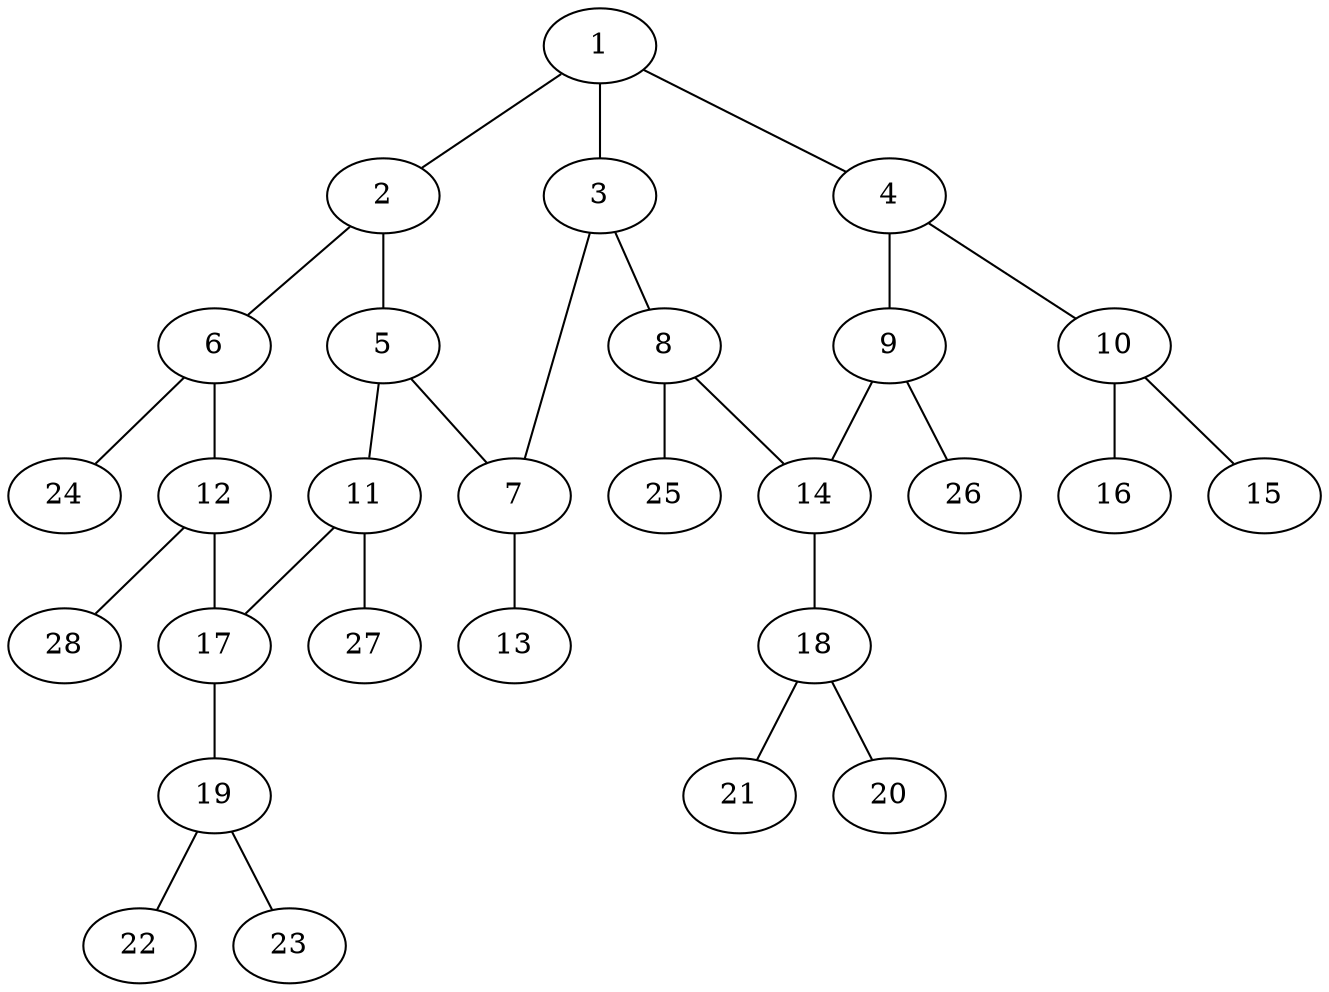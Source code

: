 graph molecule_3196 {
	1	 [chem=C];
	2	 [chem=C];
	1 -- 2	 [valence=1];
	3	 [chem=C];
	1 -- 3	 [valence=1];
	4	 [chem=C];
	1 -- 4	 [valence=2];
	5	 [chem=C];
	2 -- 5	 [valence=2];
	6	 [chem=C];
	2 -- 6	 [valence=1];
	7	 [chem=C];
	3 -- 7	 [valence=1];
	8	 [chem=C];
	3 -- 8	 [valence=2];
	9	 [chem=C];
	4 -- 9	 [valence=1];
	10	 [chem=N];
	4 -- 10	 [valence=1];
	5 -- 7	 [valence=1];
	11	 [chem=C];
	5 -- 11	 [valence=1];
	12	 [chem=C];
	6 -- 12	 [valence=2];
	24	 [chem=H];
	6 -- 24	 [valence=1];
	13	 [chem=O];
	7 -- 13	 [valence=2];
	14	 [chem=C];
	8 -- 14	 [valence=1];
	25	 [chem=H];
	8 -- 25	 [valence=1];
	9 -- 14	 [valence=2];
	26	 [chem=H];
	9 -- 26	 [valence=1];
	15	 [chem=O];
	10 -- 15	 [valence=2];
	16	 [chem=O];
	10 -- 16	 [valence=1];
	17	 [chem=C];
	11 -- 17	 [valence=2];
	27	 [chem=H];
	11 -- 27	 [valence=1];
	12 -- 17	 [valence=1];
	28	 [chem=H];
	12 -- 28	 [valence=1];
	18	 [chem=N];
	14 -- 18	 [valence=1];
	19	 [chem=N];
	17 -- 19	 [valence=1];
	20	 [chem=O];
	18 -- 20	 [valence=2];
	21	 [chem=O];
	18 -- 21	 [valence=1];
	22	 [chem=O];
	19 -- 22	 [valence=2];
	23	 [chem=O];
	19 -- 23	 [valence=1];
}
